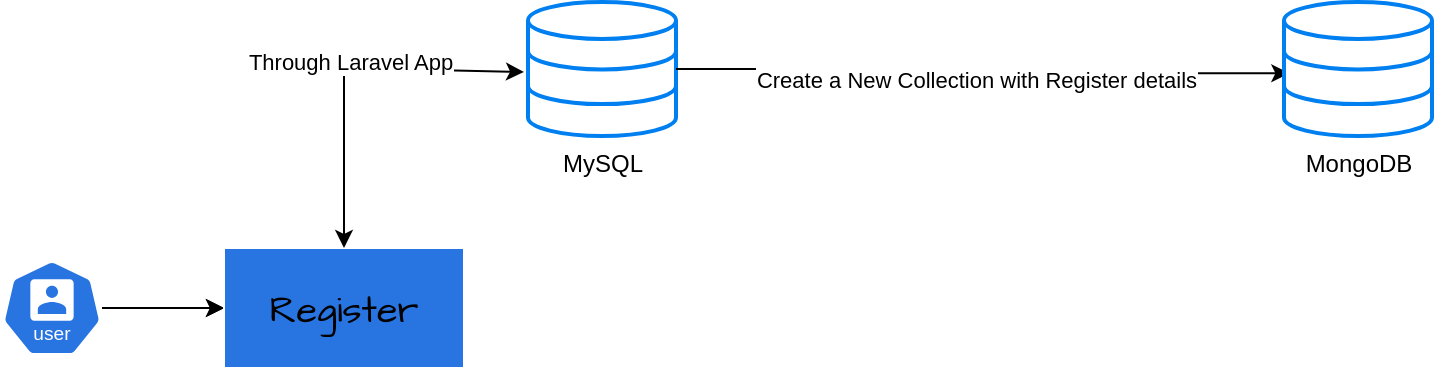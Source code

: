 <mxfile version="26.1.1">
  <diagram name="Page-1" id="_W8FNcgs0rQuaxuvfJtf">
    <mxGraphModel dx="1195" dy="615" grid="0" gridSize="10" guides="1" tooltips="1" connect="1" arrows="1" fold="1" page="1" pageScale="1" pageWidth="850" pageHeight="1100" background="none" math="0" shadow="0">
      <root>
        <mxCell id="0" />
        <mxCell id="1" parent="0" />
        <mxCell id="B3-xOHSUtuc2O_1f22L1-3" value="" style="edgeStyle=orthogonalEdgeStyle;rounded=0;hachureGap=4;orthogonalLoop=1;jettySize=auto;html=1;fontFamily=Architects Daughter;fontSource=https%3A%2F%2Ffonts.googleapis.com%2Fcss%3Ffamily%3DArchitects%2BDaughter;" edge="1" parent="1" source="B3-xOHSUtuc2O_1f22L1-1" target="B3-xOHSUtuc2O_1f22L1-2">
          <mxGeometry relative="1" as="geometry" />
        </mxCell>
        <mxCell id="B3-xOHSUtuc2O_1f22L1-5" style="edgeStyle=orthogonalEdgeStyle;rounded=0;orthogonalLoop=1;jettySize=auto;html=1;entryX=0;entryY=0.5;entryDx=0;entryDy=0;" edge="1" parent="1" source="B3-xOHSUtuc2O_1f22L1-1" target="B3-xOHSUtuc2O_1f22L1-2">
          <mxGeometry relative="1" as="geometry" />
        </mxCell>
        <mxCell id="B3-xOHSUtuc2O_1f22L1-1" value="" style="aspect=fixed;html=1;dashed=0;whitespace=wrap;verticalLabelPosition=bottom;verticalAlign=top;fillColor=#2875E2;strokeColor=#ffffff;points=[[0.005,0.63,0],[0.1,0.2,0],[0.9,0.2,0],[0.5,0,0],[0.995,0.63,0],[0.72,0.99,0],[0.5,1,0],[0.28,0.99,0]];shape=mxgraph.kubernetes.icon2;kubernetesLabel=1;prIcon=user;hachureGap=4;fontFamily=Architects Daughter;fontSource=https%3A%2F%2Ffonts.googleapis.com%2Fcss%3Ffamily%3DArchitects%2BDaughter;" vertex="1" parent="1">
          <mxGeometry x="28" y="165" width="50" height="48" as="geometry" />
        </mxCell>
        <mxCell id="B3-xOHSUtuc2O_1f22L1-2" value="&lt;br&gt;&lt;div&gt;&lt;font style=&quot;font-size: 19px;&quot;&gt;Register&lt;/font&gt;&lt;/div&gt;" style="whiteSpace=wrap;html=1;fontFamily=Architects Daughter;verticalAlign=top;fillColor=#2875E2;strokeColor=#ffffff;dashed=0;hachureGap=4;fontSource=https%3A%2F%2Ffonts.googleapis.com%2Fcss%3Ffamily%3DArchitects%2BDaughter;align=center;" vertex="1" parent="1">
          <mxGeometry x="139" y="159" width="120" height="60" as="geometry" />
        </mxCell>
        <mxCell id="B3-xOHSUtuc2O_1f22L1-10" value="" style="endArrow=classic;startArrow=classic;html=1;rounded=0;entryX=-0.027;entryY=0.522;entryDx=0;entryDy=0;exitX=0.5;exitY=0;exitDx=0;exitDy=0;entryPerimeter=0;" edge="1" parent="1" source="B3-xOHSUtuc2O_1f22L1-2" target="B3-xOHSUtuc2O_1f22L1-12">
          <mxGeometry width="50" height="50" relative="1" as="geometry">
            <mxPoint x="411" y="326" as="sourcePoint" />
            <mxPoint x="289" y="67" as="targetPoint" />
            <Array as="points">
              <mxPoint x="199" y="69" />
            </Array>
          </mxGeometry>
        </mxCell>
        <mxCell id="B3-xOHSUtuc2O_1f22L1-11" value="Through Laravel App" style="edgeLabel;html=1;align=center;verticalAlign=middle;resizable=0;points=[];" vertex="1" connectable="0" parent="B3-xOHSUtuc2O_1f22L1-10">
          <mxGeometry x="0.034" y="4" relative="1" as="geometry">
            <mxPoint y="1" as="offset" />
          </mxGeometry>
        </mxCell>
        <mxCell id="B3-xOHSUtuc2O_1f22L1-12" value="MySQL" style="html=1;verticalLabelPosition=bottom;align=center;labelBackgroundColor=#ffffff;verticalAlign=top;strokeWidth=2;strokeColor=#0080F0;shadow=0;dashed=0;shape=mxgraph.ios7.icons.data;" vertex="1" parent="1">
          <mxGeometry x="291" y="36" width="74" height="67" as="geometry" />
        </mxCell>
        <mxCell id="B3-xOHSUtuc2O_1f22L1-14" style="edgeStyle=orthogonalEdgeStyle;rounded=0;orthogonalLoop=1;jettySize=auto;html=1;entryX=0.036;entryY=0.532;entryDx=0;entryDy=0;entryPerimeter=0;" edge="1" parent="1" source="B3-xOHSUtuc2O_1f22L1-12" target="B3-xOHSUtuc2O_1f22L1-16">
          <mxGeometry relative="1" as="geometry">
            <mxPoint x="662.005" y="73.031" as="targetPoint" />
          </mxGeometry>
        </mxCell>
        <mxCell id="B3-xOHSUtuc2O_1f22L1-15" value="Create a New Collection with Register details" style="edgeLabel;html=1;align=center;verticalAlign=middle;resizable=0;points=[];" vertex="1" connectable="0" parent="B3-xOHSUtuc2O_1f22L1-14">
          <mxGeometry x="-0.022" y="-2" relative="1" as="geometry">
            <mxPoint x="-1" y="3" as="offset" />
          </mxGeometry>
        </mxCell>
        <mxCell id="B3-xOHSUtuc2O_1f22L1-16" value="MongoDB" style="html=1;verticalLabelPosition=bottom;align=center;labelBackgroundColor=#ffffff;verticalAlign=top;strokeWidth=2;strokeColor=#0080F0;shadow=0;dashed=0;shape=mxgraph.ios7.icons.data;" vertex="1" parent="1">
          <mxGeometry x="669" y="36" width="74" height="67" as="geometry" />
        </mxCell>
      </root>
    </mxGraphModel>
  </diagram>
</mxfile>
